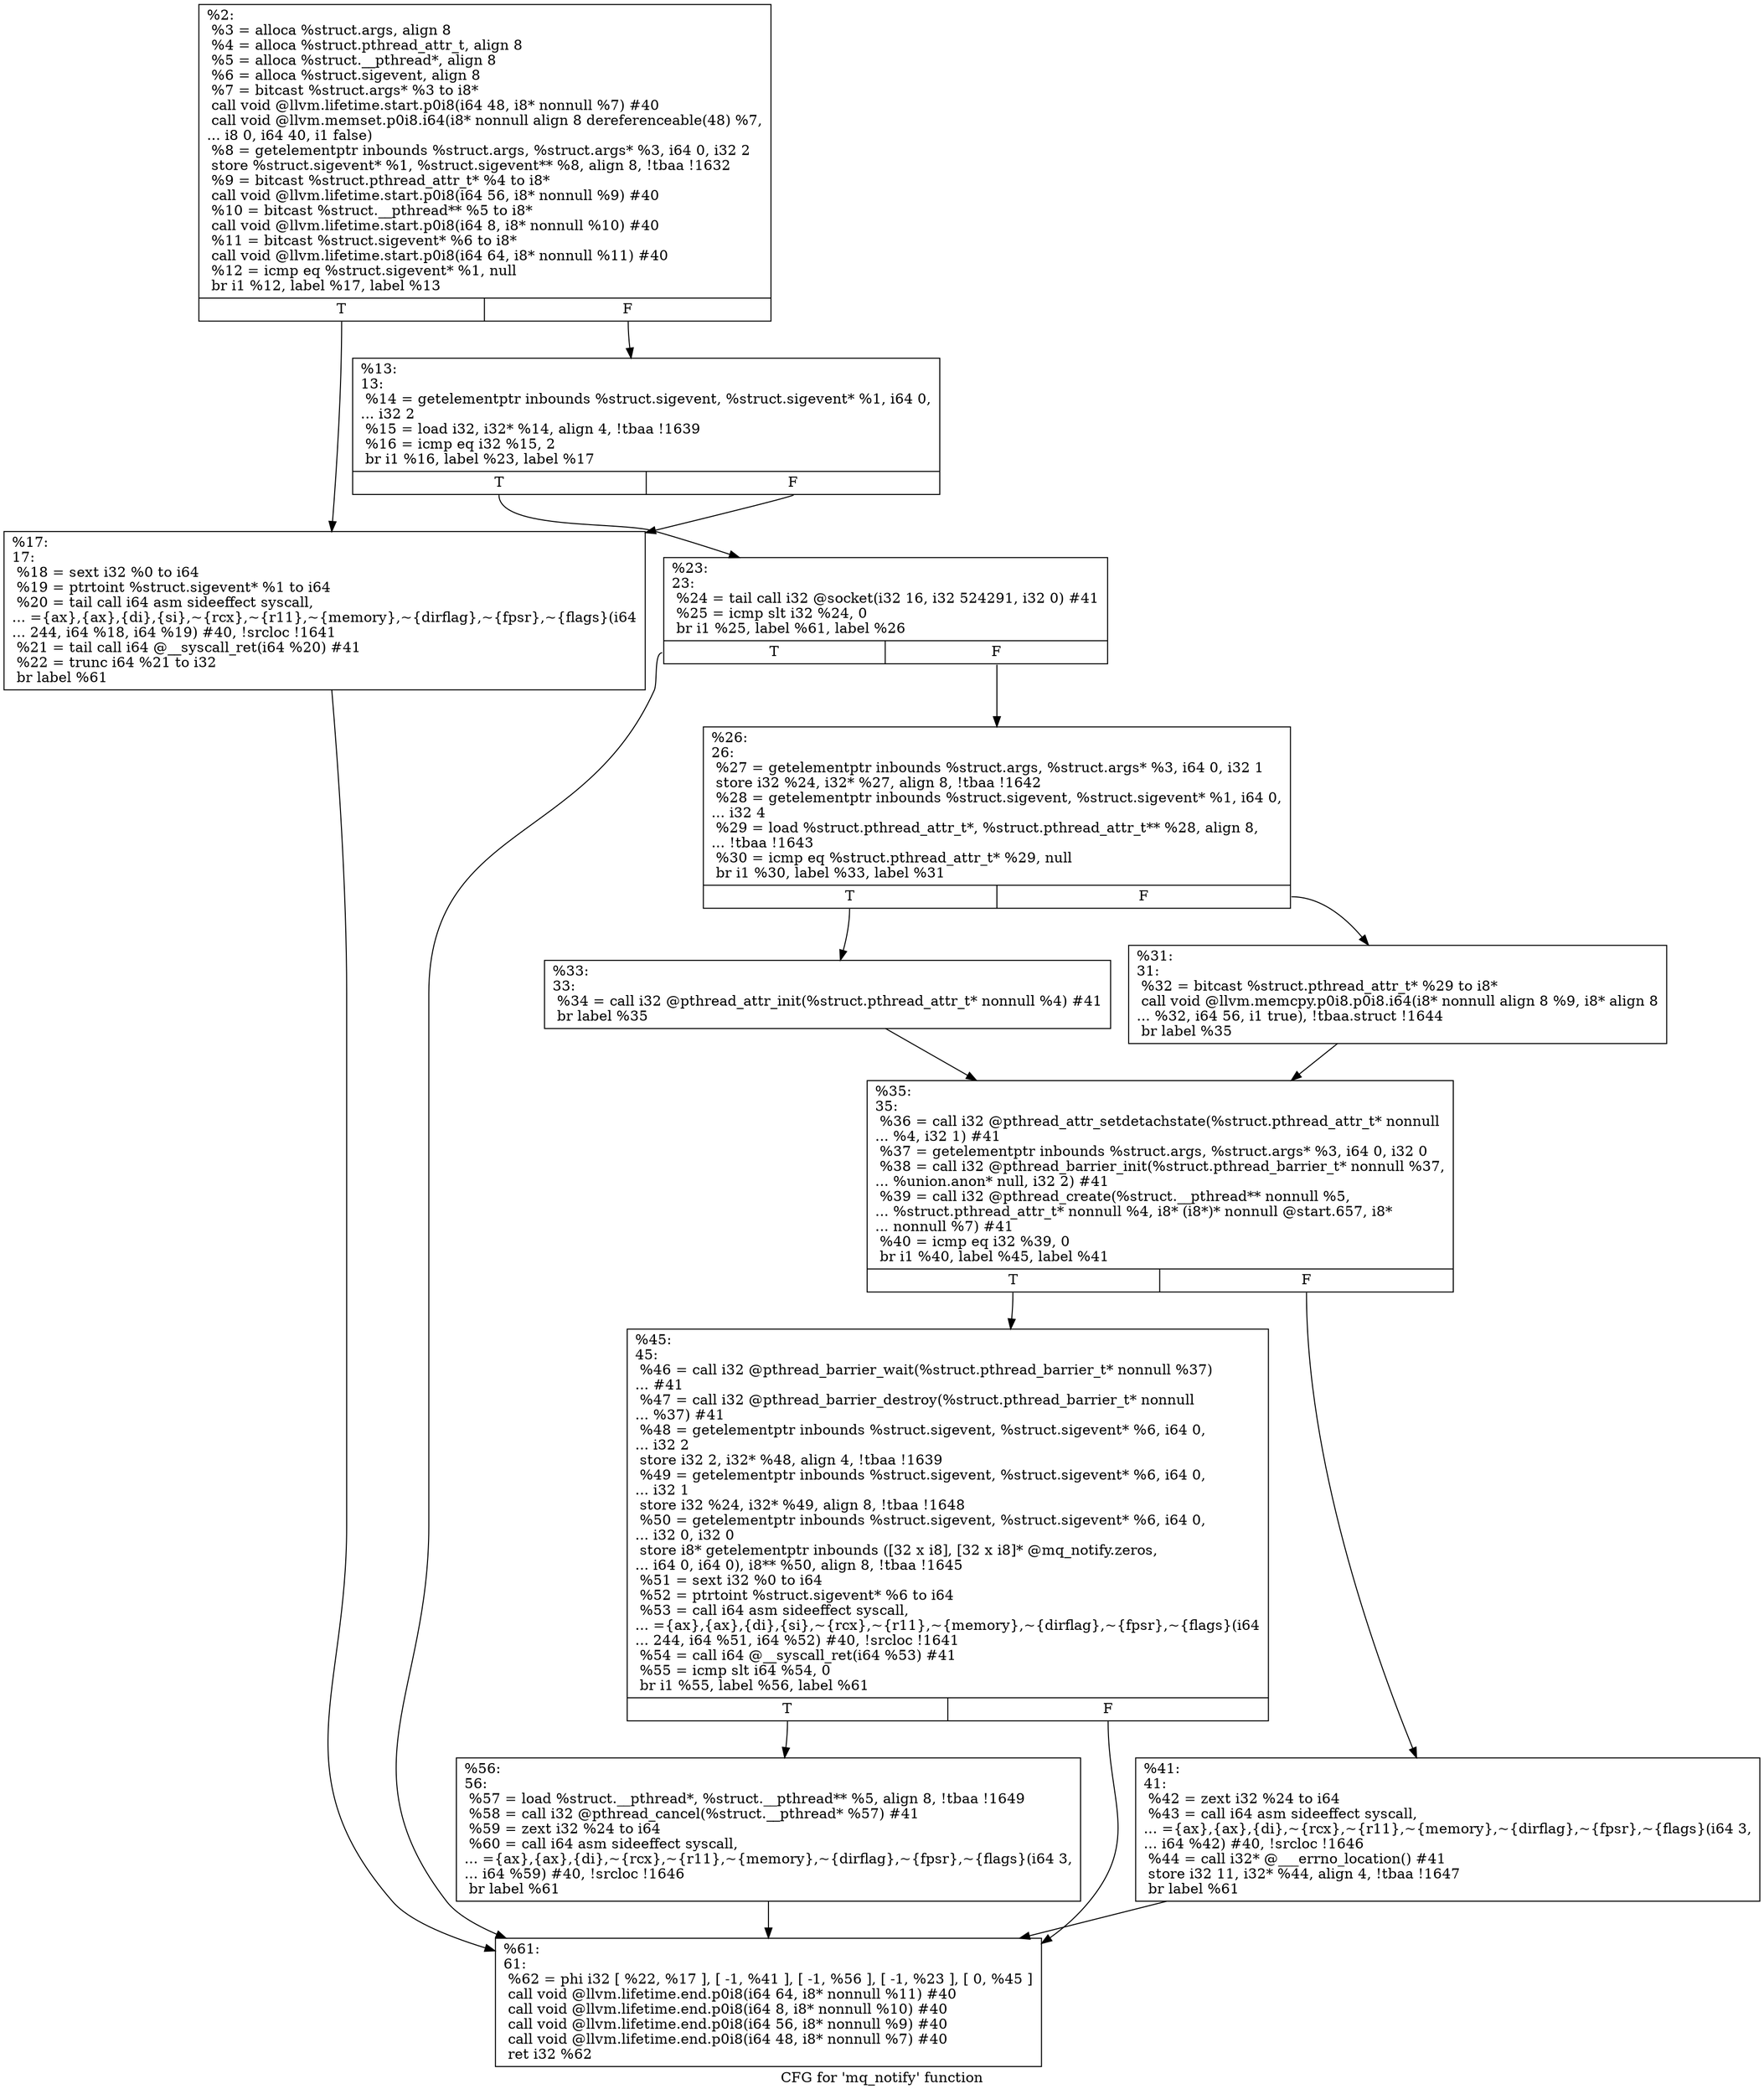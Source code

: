 digraph "CFG for 'mq_notify' function" {
	label="CFG for 'mq_notify' function";

	Node0x1e98f70 [shape=record,label="{%2:\l  %3 = alloca %struct.args, align 8\l  %4 = alloca %struct.pthread_attr_t, align 8\l  %5 = alloca %struct.__pthread*, align 8\l  %6 = alloca %struct.sigevent, align 8\l  %7 = bitcast %struct.args* %3 to i8*\l  call void @llvm.lifetime.start.p0i8(i64 48, i8* nonnull %7) #40\l  call void @llvm.memset.p0i8.i64(i8* nonnull align 8 dereferenceable(48) %7,\l... i8 0, i64 40, i1 false)\l  %8 = getelementptr inbounds %struct.args, %struct.args* %3, i64 0, i32 2\l  store %struct.sigevent* %1, %struct.sigevent** %8, align 8, !tbaa !1632\l  %9 = bitcast %struct.pthread_attr_t* %4 to i8*\l  call void @llvm.lifetime.start.p0i8(i64 56, i8* nonnull %9) #40\l  %10 = bitcast %struct.__pthread** %5 to i8*\l  call void @llvm.lifetime.start.p0i8(i64 8, i8* nonnull %10) #40\l  %11 = bitcast %struct.sigevent* %6 to i8*\l  call void @llvm.lifetime.start.p0i8(i64 64, i8* nonnull %11) #40\l  %12 = icmp eq %struct.sigevent* %1, null\l  br i1 %12, label %17, label %13\l|{<s0>T|<s1>F}}"];
	Node0x1e98f70:s0 -> Node0x1e99010;
	Node0x1e98f70:s1 -> Node0x1e98fc0;
	Node0x1e98fc0 [shape=record,label="{%13:\l13:                                               \l  %14 = getelementptr inbounds %struct.sigevent, %struct.sigevent* %1, i64 0,\l... i32 2\l  %15 = load i32, i32* %14, align 4, !tbaa !1639\l  %16 = icmp eq i32 %15, 2\l  br i1 %16, label %23, label %17\l|{<s0>T|<s1>F}}"];
	Node0x1e98fc0:s0 -> Node0x1e99060;
	Node0x1e98fc0:s1 -> Node0x1e99010;
	Node0x1e99010 [shape=record,label="{%17:\l17:                                               \l  %18 = sext i32 %0 to i64\l  %19 = ptrtoint %struct.sigevent* %1 to i64\l  %20 = tail call i64 asm sideeffect syscall,\l... =\{ax\},\{ax\},\{di\},\{si\},~\{rcx\},~\{r11\},~\{memory\},~\{dirflag\},~\{fpsr\},~\{flags\}(i64\l... 244, i64 %18, i64 %19) #40, !srcloc !1641\l  %21 = tail call i64 @__syscall_ret(i64 %20) #41\l  %22 = trunc i64 %21 to i32\l  br label %61\l}"];
	Node0x1e99010 -> Node0x1e992e0;
	Node0x1e99060 [shape=record,label="{%23:\l23:                                               \l  %24 = tail call i32 @socket(i32 16, i32 524291, i32 0) #41\l  %25 = icmp slt i32 %24, 0\l  br i1 %25, label %61, label %26\l|{<s0>T|<s1>F}}"];
	Node0x1e99060:s0 -> Node0x1e992e0;
	Node0x1e99060:s1 -> Node0x1e990b0;
	Node0x1e990b0 [shape=record,label="{%26:\l26:                                               \l  %27 = getelementptr inbounds %struct.args, %struct.args* %3, i64 0, i32 1\l  store i32 %24, i32* %27, align 8, !tbaa !1642\l  %28 = getelementptr inbounds %struct.sigevent, %struct.sigevent* %1, i64 0,\l... i32 4\l  %29 = load %struct.pthread_attr_t*, %struct.pthread_attr_t** %28, align 8,\l... !tbaa !1643\l  %30 = icmp eq %struct.pthread_attr_t* %29, null\l  br i1 %30, label %33, label %31\l|{<s0>T|<s1>F}}"];
	Node0x1e990b0:s0 -> Node0x1e99150;
	Node0x1e990b0:s1 -> Node0x1e99100;
	Node0x1e99100 [shape=record,label="{%31:\l31:                                               \l  %32 = bitcast %struct.pthread_attr_t* %29 to i8*\l  call void @llvm.memcpy.p0i8.p0i8.i64(i8* nonnull align 8 %9, i8* align 8\l... %32, i64 56, i1 true), !tbaa.struct !1644\l  br label %35\l}"];
	Node0x1e99100 -> Node0x1e991a0;
	Node0x1e99150 [shape=record,label="{%33:\l33:                                               \l  %34 = call i32 @pthread_attr_init(%struct.pthread_attr_t* nonnull %4) #41\l  br label %35\l}"];
	Node0x1e99150 -> Node0x1e991a0;
	Node0x1e991a0 [shape=record,label="{%35:\l35:                                               \l  %36 = call i32 @pthread_attr_setdetachstate(%struct.pthread_attr_t* nonnull\l... %4, i32 1) #41\l  %37 = getelementptr inbounds %struct.args, %struct.args* %3, i64 0, i32 0\l  %38 = call i32 @pthread_barrier_init(%struct.pthread_barrier_t* nonnull %37,\l... %union.anon* null, i32 2) #41\l  %39 = call i32 @pthread_create(%struct.__pthread** nonnull %5,\l... %struct.pthread_attr_t* nonnull %4, i8* (i8*)* nonnull @start.657, i8*\l... nonnull %7) #41\l  %40 = icmp eq i32 %39, 0\l  br i1 %40, label %45, label %41\l|{<s0>T|<s1>F}}"];
	Node0x1e991a0:s0 -> Node0x1e99240;
	Node0x1e991a0:s1 -> Node0x1e991f0;
	Node0x1e991f0 [shape=record,label="{%41:\l41:                                               \l  %42 = zext i32 %24 to i64\l  %43 = call i64 asm sideeffect syscall,\l... =\{ax\},\{ax\},\{di\},~\{rcx\},~\{r11\},~\{memory\},~\{dirflag\},~\{fpsr\},~\{flags\}(i64 3,\l... i64 %42) #40, !srcloc !1646\l  %44 = call i32* @___errno_location() #41\l  store i32 11, i32* %44, align 4, !tbaa !1647\l  br label %61\l}"];
	Node0x1e991f0 -> Node0x1e992e0;
	Node0x1e99240 [shape=record,label="{%45:\l45:                                               \l  %46 = call i32 @pthread_barrier_wait(%struct.pthread_barrier_t* nonnull %37)\l... #41\l  %47 = call i32 @pthread_barrier_destroy(%struct.pthread_barrier_t* nonnull\l... %37) #41\l  %48 = getelementptr inbounds %struct.sigevent, %struct.sigevent* %6, i64 0,\l... i32 2\l  store i32 2, i32* %48, align 4, !tbaa !1639\l  %49 = getelementptr inbounds %struct.sigevent, %struct.sigevent* %6, i64 0,\l... i32 1\l  store i32 %24, i32* %49, align 8, !tbaa !1648\l  %50 = getelementptr inbounds %struct.sigevent, %struct.sigevent* %6, i64 0,\l... i32 0, i32 0\l  store i8* getelementptr inbounds ([32 x i8], [32 x i8]* @mq_notify.zeros,\l... i64 0, i64 0), i8** %50, align 8, !tbaa !1645\l  %51 = sext i32 %0 to i64\l  %52 = ptrtoint %struct.sigevent* %6 to i64\l  %53 = call i64 asm sideeffect syscall,\l... =\{ax\},\{ax\},\{di\},\{si\},~\{rcx\},~\{r11\},~\{memory\},~\{dirflag\},~\{fpsr\},~\{flags\}(i64\l... 244, i64 %51, i64 %52) #40, !srcloc !1641\l  %54 = call i64 @__syscall_ret(i64 %53) #41\l  %55 = icmp slt i64 %54, 0\l  br i1 %55, label %56, label %61\l|{<s0>T|<s1>F}}"];
	Node0x1e99240:s0 -> Node0x1e99290;
	Node0x1e99240:s1 -> Node0x1e992e0;
	Node0x1e99290 [shape=record,label="{%56:\l56:                                               \l  %57 = load %struct.__pthread*, %struct.__pthread** %5, align 8, !tbaa !1649\l  %58 = call i32 @pthread_cancel(%struct.__pthread* %57) #41\l  %59 = zext i32 %24 to i64\l  %60 = call i64 asm sideeffect syscall,\l... =\{ax\},\{ax\},\{di\},~\{rcx\},~\{r11\},~\{memory\},~\{dirflag\},~\{fpsr\},~\{flags\}(i64 3,\l... i64 %59) #40, !srcloc !1646\l  br label %61\l}"];
	Node0x1e99290 -> Node0x1e992e0;
	Node0x1e992e0 [shape=record,label="{%61:\l61:                                               \l  %62 = phi i32 [ %22, %17 ], [ -1, %41 ], [ -1, %56 ], [ -1, %23 ], [ 0, %45 ]\l  call void @llvm.lifetime.end.p0i8(i64 64, i8* nonnull %11) #40\l  call void @llvm.lifetime.end.p0i8(i64 8, i8* nonnull %10) #40\l  call void @llvm.lifetime.end.p0i8(i64 56, i8* nonnull %9) #40\l  call void @llvm.lifetime.end.p0i8(i64 48, i8* nonnull %7) #40\l  ret i32 %62\l}"];
}
